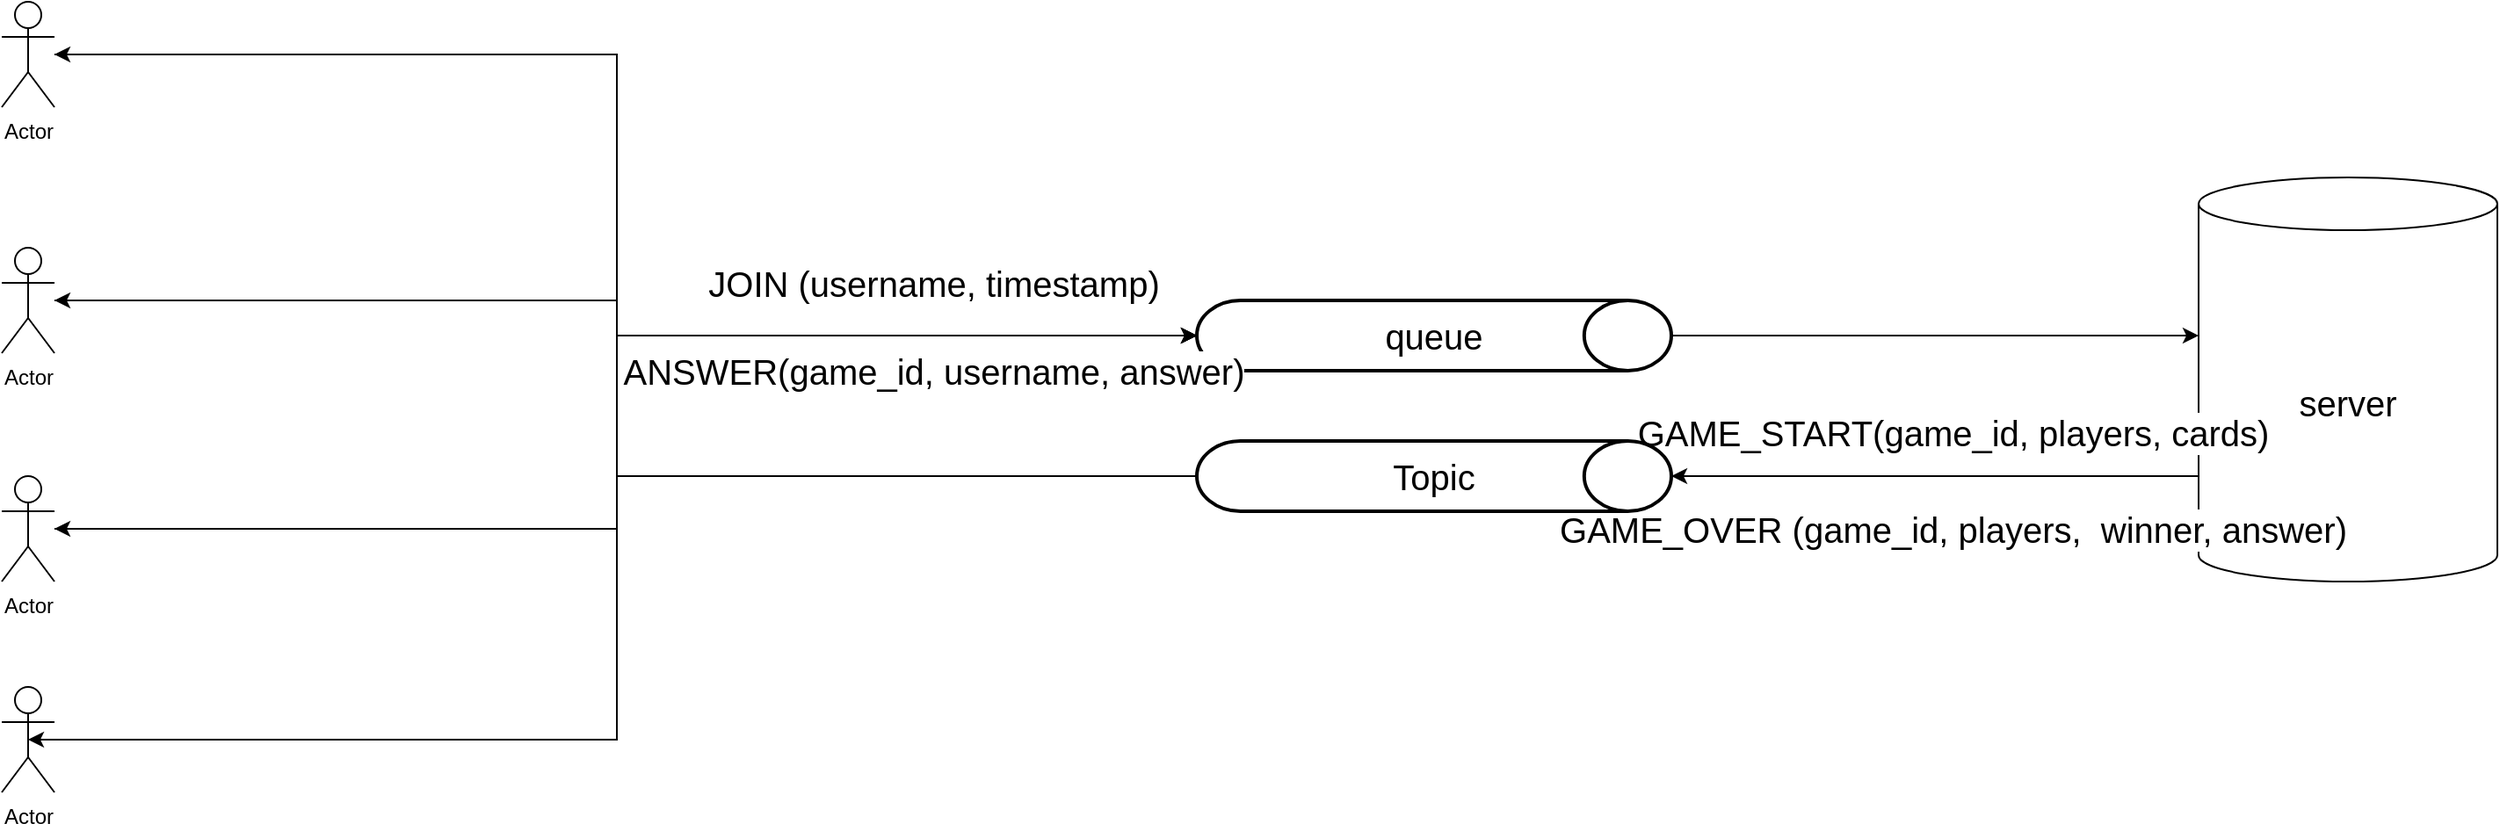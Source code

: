 <mxfile version="27.0.6">
  <diagram name="Page-1" id="HrS23MVWrGpIZgkxo769">
    <mxGraphModel dx="1904" dy="2047" grid="1" gridSize="10" guides="1" tooltips="1" connect="1" arrows="1" fold="1" page="1" pageScale="1" pageWidth="827" pageHeight="1169" math="0" shadow="0">
      <root>
        <mxCell id="0" />
        <mxCell id="1" parent="0" />
        <mxCell id="0gZ8rf2LTBQREHsGzLq4-1" value="Actor" style="shape=umlActor;verticalLabelPosition=bottom;verticalAlign=top;html=1;outlineConnect=0;" vertex="1" parent="1">
          <mxGeometry x="120" y="340" width="30" height="60" as="geometry" />
        </mxCell>
        <mxCell id="0gZ8rf2LTBQREHsGzLq4-2" value="Actor" style="shape=umlActor;verticalLabelPosition=bottom;verticalAlign=top;html=1;outlineConnect=0;" vertex="1" parent="1">
          <mxGeometry x="120" y="480" width="30" height="60" as="geometry" />
        </mxCell>
        <mxCell id="0gZ8rf2LTBQREHsGzLq4-3" value="Actor" style="shape=umlActor;verticalLabelPosition=bottom;verticalAlign=top;html=1;outlineConnect=0;" vertex="1" parent="1">
          <mxGeometry x="120" y="610" width="30" height="60" as="geometry" />
        </mxCell>
        <mxCell id="0gZ8rf2LTBQREHsGzLq4-4" value="Actor" style="shape=umlActor;verticalLabelPosition=bottom;verticalAlign=top;html=1;outlineConnect=0;" vertex="1" parent="1">
          <mxGeometry x="120" y="730" width="30" height="60" as="geometry" />
        </mxCell>
        <mxCell id="0gZ8rf2LTBQREHsGzLq4-6" value="&lt;font style=&quot;font-size: 20px;&quot;&gt;server&lt;/font&gt;" style="shape=cylinder3;whiteSpace=wrap;html=1;boundedLbl=1;backgroundOutline=1;size=15;" vertex="1" parent="1">
          <mxGeometry x="1370" y="440" width="170" height="230" as="geometry" />
        </mxCell>
        <mxCell id="0gZ8rf2LTBQREHsGzLq4-7" style="edgeStyle=orthogonalEdgeStyle;rounded=0;orthogonalLoop=1;jettySize=auto;html=1;" edge="1" parent="1" target="0gZ8rf2LTBQREHsGzLq4-17">
          <mxGeometry relative="1" as="geometry">
            <Array as="points">
              <mxPoint x="1370" y="610" />
            </Array>
            <mxPoint x="1370" y="600" as="sourcePoint" />
          </mxGeometry>
        </mxCell>
        <mxCell id="0gZ8rf2LTBQREHsGzLq4-8" value="&lt;font style=&quot;font-size: 20px;&quot;&gt;GAME_START(game_id, players, cards)&lt;/font&gt;" style="edgeLabel;html=1;align=center;verticalAlign=middle;resizable=0;points=[];" vertex="1" connectable="0" parent="0gZ8rf2LTBQREHsGzLq4-7">
          <mxGeometry x="-0.124" y="-1" relative="1" as="geometry">
            <mxPoint x="-14" y="-24" as="offset" />
          </mxGeometry>
        </mxCell>
        <mxCell id="0gZ8rf2LTBQREHsGzLq4-9" value="&lt;font style=&quot;font-size: 20px;&quot;&gt;GAME_OVER (game_id, players,&amp;nbsp; winner, answer)&lt;/font&gt;" style="edgeLabel;html=1;align=center;verticalAlign=middle;resizable=0;points=[];" vertex="1" connectable="0" parent="0gZ8rf2LTBQREHsGzLq4-7">
          <mxGeometry x="-0.155" y="1" relative="1" as="geometry">
            <mxPoint x="-19" y="29" as="offset" />
          </mxGeometry>
        </mxCell>
        <mxCell id="0gZ8rf2LTBQREHsGzLq4-19" style="edgeStyle=orthogonalEdgeStyle;rounded=0;orthogonalLoop=1;jettySize=auto;html=1;" edge="1" parent="1" source="0gZ8rf2LTBQREHsGzLq4-10" target="0gZ8rf2LTBQREHsGzLq4-6">
          <mxGeometry relative="1" as="geometry">
            <Array as="points">
              <mxPoint x="1300" y="530" />
              <mxPoint x="1300" y="530" />
            </Array>
          </mxGeometry>
        </mxCell>
        <mxCell id="0gZ8rf2LTBQREHsGzLq4-10" value="&lt;font style=&quot;font-size: 20px;&quot;&gt;queue&lt;/font&gt;" style="strokeWidth=2;html=1;shape=mxgraph.flowchart.direct_data;whiteSpace=wrap;" vertex="1" parent="1">
          <mxGeometry x="800" y="510" width="270" height="40" as="geometry" />
        </mxCell>
        <mxCell id="0gZ8rf2LTBQREHsGzLq4-11" style="edgeStyle=orthogonalEdgeStyle;rounded=0;orthogonalLoop=1;jettySize=auto;html=1;entryX=0;entryY=0.5;entryDx=0;entryDy=0;entryPerimeter=0;" edge="1" parent="1" source="0gZ8rf2LTBQREHsGzLq4-1" target="0gZ8rf2LTBQREHsGzLq4-10">
          <mxGeometry relative="1" as="geometry">
            <Array as="points">
              <mxPoint x="470" y="370" />
              <mxPoint x="470" y="530" />
            </Array>
          </mxGeometry>
        </mxCell>
        <mxCell id="0gZ8rf2LTBQREHsGzLq4-12" value="&lt;font style=&quot;font-size: 20px;&quot;&gt;JOIN (username, timestamp)&lt;/font&gt;" style="edgeLabel;html=1;align=center;verticalAlign=middle;resizable=0;points=[];" vertex="1" connectable="0" parent="0gZ8rf2LTBQREHsGzLq4-11">
          <mxGeometry x="-0.084" y="4" relative="1" as="geometry">
            <mxPoint x="176" y="79" as="offset" />
          </mxGeometry>
        </mxCell>
        <mxCell id="0gZ8rf2LTBQREHsGzLq4-13" style="edgeStyle=orthogonalEdgeStyle;rounded=0;orthogonalLoop=1;jettySize=auto;html=1;entryX=0;entryY=0.5;entryDx=0;entryDy=0;entryPerimeter=0;" edge="1" parent="1" source="0gZ8rf2LTBQREHsGzLq4-3" target="0gZ8rf2LTBQREHsGzLq4-10">
          <mxGeometry relative="1" as="geometry">
            <Array as="points">
              <mxPoint x="470" y="640" />
              <mxPoint x="470" y="530" />
            </Array>
          </mxGeometry>
        </mxCell>
        <mxCell id="0gZ8rf2LTBQREHsGzLq4-14" style="edgeStyle=orthogonalEdgeStyle;rounded=0;orthogonalLoop=1;jettySize=auto;html=1;entryX=0;entryY=0.5;entryDx=0;entryDy=0;entryPerimeter=0;" edge="1" parent="1" source="0gZ8rf2LTBQREHsGzLq4-4" target="0gZ8rf2LTBQREHsGzLq4-10">
          <mxGeometry relative="1" as="geometry">
            <Array as="points">
              <mxPoint x="470" y="760" />
              <mxPoint x="470" y="530" />
            </Array>
          </mxGeometry>
        </mxCell>
        <mxCell id="0gZ8rf2LTBQREHsGzLq4-15" style="edgeStyle=orthogonalEdgeStyle;rounded=0;orthogonalLoop=1;jettySize=auto;html=1;entryX=0;entryY=0.5;entryDx=0;entryDy=0;entryPerimeter=0;" edge="1" parent="1" source="0gZ8rf2LTBQREHsGzLq4-2" target="0gZ8rf2LTBQREHsGzLq4-10">
          <mxGeometry relative="1" as="geometry">
            <Array as="points">
              <mxPoint x="470" y="510" />
              <mxPoint x="470" y="530" />
            </Array>
          </mxGeometry>
        </mxCell>
        <mxCell id="0gZ8rf2LTBQREHsGzLq4-16" value="&lt;font style=&quot;font-size: 20px;&quot;&gt;ANSWER(game_id, username, answer)&lt;/font&gt;" style="edgeLabel;html=1;align=center;verticalAlign=middle;resizable=0;points=[];" vertex="1" connectable="0" parent="0gZ8rf2LTBQREHsGzLq4-15">
          <mxGeometry x="0.486" y="-4" relative="1" as="geometry">
            <mxPoint x="22" y="16" as="offset" />
          </mxGeometry>
        </mxCell>
        <mxCell id="0gZ8rf2LTBQREHsGzLq4-22" style="edgeStyle=orthogonalEdgeStyle;rounded=0;orthogonalLoop=1;jettySize=auto;html=1;" edge="1" parent="1" source="0gZ8rf2LTBQREHsGzLq4-17" target="0gZ8rf2LTBQREHsGzLq4-3">
          <mxGeometry relative="1" as="geometry">
            <Array as="points">
              <mxPoint x="470" y="610" />
              <mxPoint x="470" y="640" />
            </Array>
          </mxGeometry>
        </mxCell>
        <mxCell id="0gZ8rf2LTBQREHsGzLq4-23" style="edgeStyle=orthogonalEdgeStyle;rounded=0;orthogonalLoop=1;jettySize=auto;html=1;" edge="1" parent="1" source="0gZ8rf2LTBQREHsGzLq4-17">
          <mxGeometry relative="1" as="geometry">
            <mxPoint x="150" y="510" as="targetPoint" />
            <Array as="points">
              <mxPoint x="470" y="610" />
              <mxPoint x="470" y="510" />
            </Array>
          </mxGeometry>
        </mxCell>
        <mxCell id="0gZ8rf2LTBQREHsGzLq4-24" style="edgeStyle=orthogonalEdgeStyle;rounded=0;orthogonalLoop=1;jettySize=auto;html=1;" edge="1" parent="1" source="0gZ8rf2LTBQREHsGzLq4-17">
          <mxGeometry relative="1" as="geometry">
            <mxPoint x="150" y="370" as="targetPoint" />
            <Array as="points">
              <mxPoint x="470" y="610" />
              <mxPoint x="470" y="370" />
            </Array>
          </mxGeometry>
        </mxCell>
        <mxCell id="0gZ8rf2LTBQREHsGzLq4-17" value="&lt;font style=&quot;font-size: 20px;&quot;&gt;Topic&lt;/font&gt;" style="strokeWidth=2;html=1;shape=mxgraph.flowchart.direct_data;whiteSpace=wrap;" vertex="1" parent="1">
          <mxGeometry x="800" y="590" width="270" height="40" as="geometry" />
        </mxCell>
        <mxCell id="0gZ8rf2LTBQREHsGzLq4-21" style="edgeStyle=orthogonalEdgeStyle;rounded=0;orthogonalLoop=1;jettySize=auto;html=1;entryX=0.5;entryY=0.5;entryDx=0;entryDy=0;entryPerimeter=0;" edge="1" parent="1" source="0gZ8rf2LTBQREHsGzLq4-17" target="0gZ8rf2LTBQREHsGzLq4-4">
          <mxGeometry relative="1" as="geometry">
            <Array as="points">
              <mxPoint x="470" y="610" />
              <mxPoint x="470" y="760" />
            </Array>
          </mxGeometry>
        </mxCell>
      </root>
    </mxGraphModel>
  </diagram>
</mxfile>
